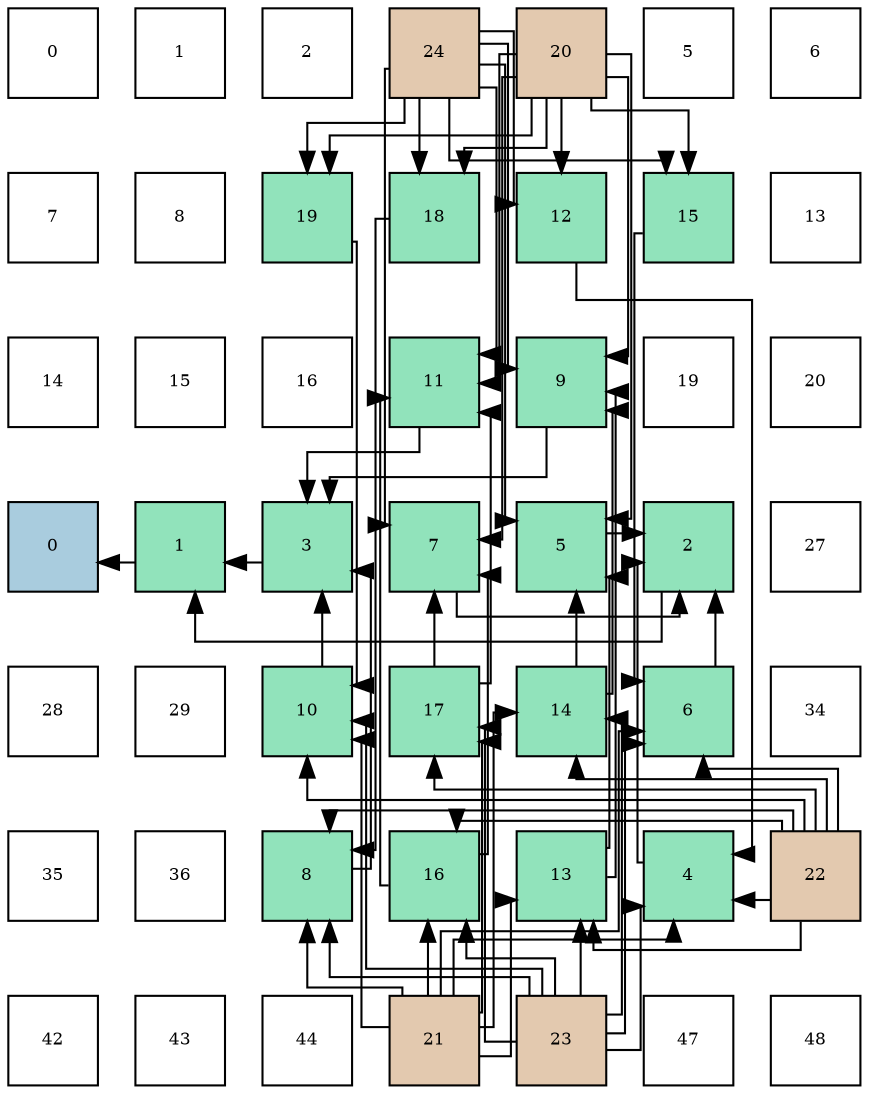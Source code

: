 digraph layout{
 rankdir=TB;
 splines=ortho;
 node [style=filled shape=square fixedsize=true width=0.6];
0[label="0", fontsize=8, fillcolor="#ffffff"];
1[label="1", fontsize=8, fillcolor="#ffffff"];
2[label="2", fontsize=8, fillcolor="#ffffff"];
3[label="24", fontsize=8, fillcolor="#e3c9af"];
4[label="20", fontsize=8, fillcolor="#e3c9af"];
5[label="5", fontsize=8, fillcolor="#ffffff"];
6[label="6", fontsize=8, fillcolor="#ffffff"];
7[label="7", fontsize=8, fillcolor="#ffffff"];
8[label="8", fontsize=8, fillcolor="#ffffff"];
9[label="19", fontsize=8, fillcolor="#91e3bb"];
10[label="18", fontsize=8, fillcolor="#91e3bb"];
11[label="12", fontsize=8, fillcolor="#91e3bb"];
12[label="15", fontsize=8, fillcolor="#91e3bb"];
13[label="13", fontsize=8, fillcolor="#ffffff"];
14[label="14", fontsize=8, fillcolor="#ffffff"];
15[label="15", fontsize=8, fillcolor="#ffffff"];
16[label="16", fontsize=8, fillcolor="#ffffff"];
17[label="11", fontsize=8, fillcolor="#91e3bb"];
18[label="9", fontsize=8, fillcolor="#91e3bb"];
19[label="19", fontsize=8, fillcolor="#ffffff"];
20[label="20", fontsize=8, fillcolor="#ffffff"];
21[label="0", fontsize=8, fillcolor="#a9ccde"];
22[label="1", fontsize=8, fillcolor="#91e3bb"];
23[label="3", fontsize=8, fillcolor="#91e3bb"];
24[label="7", fontsize=8, fillcolor="#91e3bb"];
25[label="5", fontsize=8, fillcolor="#91e3bb"];
26[label="2", fontsize=8, fillcolor="#91e3bb"];
27[label="27", fontsize=8, fillcolor="#ffffff"];
28[label="28", fontsize=8, fillcolor="#ffffff"];
29[label="29", fontsize=8, fillcolor="#ffffff"];
30[label="10", fontsize=8, fillcolor="#91e3bb"];
31[label="17", fontsize=8, fillcolor="#91e3bb"];
32[label="14", fontsize=8, fillcolor="#91e3bb"];
33[label="6", fontsize=8, fillcolor="#91e3bb"];
34[label="34", fontsize=8, fillcolor="#ffffff"];
35[label="35", fontsize=8, fillcolor="#ffffff"];
36[label="36", fontsize=8, fillcolor="#ffffff"];
37[label="8", fontsize=8, fillcolor="#91e3bb"];
38[label="16", fontsize=8, fillcolor="#91e3bb"];
39[label="13", fontsize=8, fillcolor="#91e3bb"];
40[label="4", fontsize=8, fillcolor="#91e3bb"];
41[label="22", fontsize=8, fillcolor="#e3c9af"];
42[label="42", fontsize=8, fillcolor="#ffffff"];
43[label="43", fontsize=8, fillcolor="#ffffff"];
44[label="44", fontsize=8, fillcolor="#ffffff"];
45[label="21", fontsize=8, fillcolor="#e3c9af"];
46[label="23", fontsize=8, fillcolor="#e3c9af"];
47[label="47", fontsize=8, fillcolor="#ffffff"];
48[label="48", fontsize=8, fillcolor="#ffffff"];
edge [constraint=false, style=vis];22 -> 21;
26 -> 22;
23 -> 22;
40 -> 26;
25 -> 26;
33 -> 26;
24 -> 26;
37 -> 23;
18 -> 23;
30 -> 23;
17 -> 23;
11 -> 40;
45 -> 40;
41 -> 40;
46 -> 40;
39 -> 25;
32 -> 25;
4 -> 25;
3 -> 25;
12 -> 33;
45 -> 33;
41 -> 33;
46 -> 33;
38 -> 24;
31 -> 24;
4 -> 24;
3 -> 24;
10 -> 37;
45 -> 37;
41 -> 37;
46 -> 37;
39 -> 18;
32 -> 18;
4 -> 18;
3 -> 18;
9 -> 30;
45 -> 30;
41 -> 30;
46 -> 30;
38 -> 17;
31 -> 17;
4 -> 17;
3 -> 17;
4 -> 11;
3 -> 11;
45 -> 39;
41 -> 39;
46 -> 39;
45 -> 32;
41 -> 32;
46 -> 32;
4 -> 12;
3 -> 12;
45 -> 38;
41 -> 38;
46 -> 38;
45 -> 31;
41 -> 31;
46 -> 31;
4 -> 10;
3 -> 10;
4 -> 9;
3 -> 9;
edge [constraint=true, style=invis];
0 -> 7 -> 14 -> 21 -> 28 -> 35 -> 42;
1 -> 8 -> 15 -> 22 -> 29 -> 36 -> 43;
2 -> 9 -> 16 -> 23 -> 30 -> 37 -> 44;
3 -> 10 -> 17 -> 24 -> 31 -> 38 -> 45;
4 -> 11 -> 18 -> 25 -> 32 -> 39 -> 46;
5 -> 12 -> 19 -> 26 -> 33 -> 40 -> 47;
6 -> 13 -> 20 -> 27 -> 34 -> 41 -> 48;
rank = same {0 -> 1 -> 2 -> 3 -> 4 -> 5 -> 6};
rank = same {7 -> 8 -> 9 -> 10 -> 11 -> 12 -> 13};
rank = same {14 -> 15 -> 16 -> 17 -> 18 -> 19 -> 20};
rank = same {21 -> 22 -> 23 -> 24 -> 25 -> 26 -> 27};
rank = same {28 -> 29 -> 30 -> 31 -> 32 -> 33 -> 34};
rank = same {35 -> 36 -> 37 -> 38 -> 39 -> 40 -> 41};
rank = same {42 -> 43 -> 44 -> 45 -> 46 -> 47 -> 48};
}